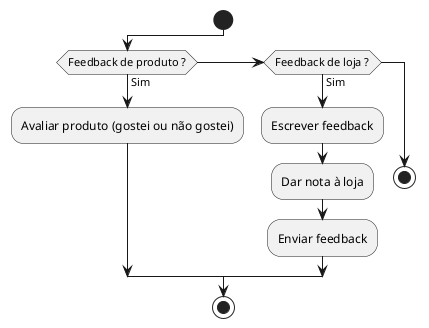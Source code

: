 @startuml
start
if (Feedback de produto ?) then (Sim)
:Avaliar produto (gostei ou não gostei);
elseif (Feedback de loja ?) then (Sim)
:Escrever feedback;
:Dar nota à loja;
:Enviar feedback;
else
stop
endif   
     
        stop
@enduml